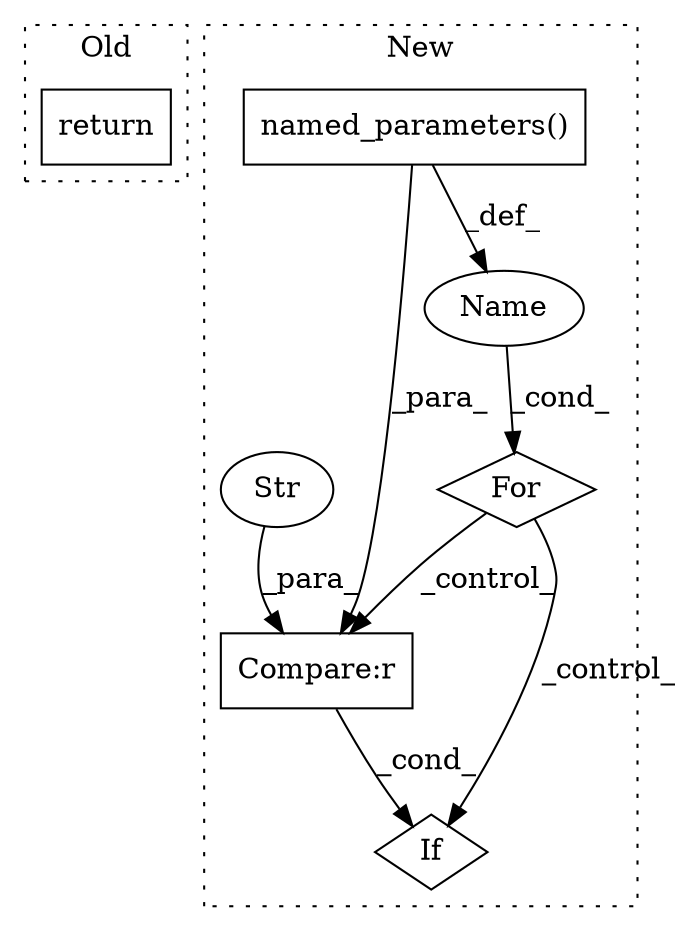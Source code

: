 digraph G {
subgraph cluster0 {
1 [label="return" a="93" s="2799" l="7" shape="box"];
label = "Old";
style="dotted";
}
subgraph cluster1 {
2 [label="named_parameters()" a="75" s="3242" l="25" shape="box"];
3 [label="If" a="96" s="3281" l="3" shape="diamond"];
4 [label="For" a="107" s="3223,3267" l="4,14" shape="diamond"];
5 [label="Compare:r" a="40" s="3315" l="18" shape="box"];
6 [label="Str" a="66" s="3315" l="6" shape="ellipse"];
7 [label="Name" a="87" s="3232" l="6" shape="ellipse"];
label = "New";
style="dotted";
}
2 -> 7 [label="_def_"];
2 -> 5 [label="_para_"];
4 -> 3 [label="_control_"];
4 -> 5 [label="_control_"];
5 -> 3 [label="_cond_"];
6 -> 5 [label="_para_"];
7 -> 4 [label="_cond_"];
}